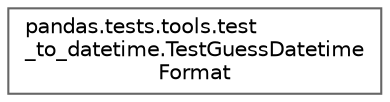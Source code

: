 digraph "Graphical Class Hierarchy"
{
 // LATEX_PDF_SIZE
  bgcolor="transparent";
  edge [fontname=Helvetica,fontsize=10,labelfontname=Helvetica,labelfontsize=10];
  node [fontname=Helvetica,fontsize=10,shape=box,height=0.2,width=0.4];
  rankdir="LR";
  Node0 [id="Node000000",label="pandas.tests.tools.test\l_to_datetime.TestGuessDatetime\lFormat",height=0.2,width=0.4,color="grey40", fillcolor="white", style="filled",URL="$d7/db2/classpandas_1_1tests_1_1tools_1_1test__to__datetime_1_1TestGuessDatetimeFormat.html",tooltip=" "];
}
